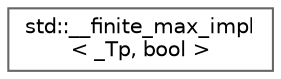 digraph "Graphical Class Hierarchy"
{
 // LATEX_PDF_SIZE
  bgcolor="transparent";
  edge [fontname=Helvetica,fontsize=10,labelfontname=Helvetica,labelfontsize=10];
  node [fontname=Helvetica,fontsize=10,shape=box,height=0.2,width=0.4];
  rankdir="LR";
  Node0 [id="Node000000",label="std::__finite_max_impl\l\< _Tp, bool \>",height=0.2,width=0.4,color="grey40", fillcolor="white", style="filled",URL="$structstd_1_1____finite__max__impl.html",tooltip=" "];
}
